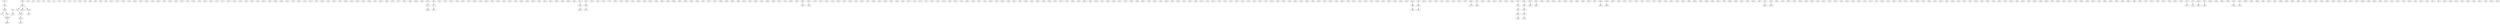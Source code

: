 digraph adj {
graph [k=96]
edge [d=-95]
"32+" [l=107]
"32-" [l=107]
"140+" [l=234]
"140-" [l=234]
"275+" [l=105]
"275-" [l=105]
"331+" [l=175]
"331-" [l=175]
"394+" [l=153]
"394-" [l=153]
"514+" [l=109]
"514-" [l=109]
"517+" [l=105]
"517-" [l=105]
"520+" [l=106]
"520-" [l=106]
"860+" [l=254]
"860-" [l=254]
"909+" [l=146]
"909-" [l=146]
"1221+" [l=191]
"1221-" [l=191]
"1326+" [l=137]
"1326-" [l=137]
"1382+" [l=725]
"1382-" [l=725]
"1455+" [l=209]
"1455-" [l=209]
"1492+" [l=190]
"1492-" [l=190]
"1593+" [l=213]
"1593-" [l=213]
"1735+" [l=264]
"1735-" [l=264]
"1785+" [l=315]
"1785-" [l=315]
"1861+" [l=146]
"1861-" [l=146]
"1917+" [l=295]
"1917-" [l=295]
"1925+" [l=381]
"1925-" [l=381]
"1978+" [l=191]
"1978-" [l=191]
"2013+" [l=191]
"2013-" [l=191]
"2046+" [l=285]
"2046-" [l=285]
"2060+" [l=191]
"2060-" [l=191]
"2133+" [l=188]
"2133-" [l=188]
"2183+" [l=239]
"2183-" [l=239]
"2207+" [l=190]
"2207-" [l=190]
"2245+" [l=181]
"2245-" [l=181]
"2253+" [l=541]
"2253-" [l=541]
"2267+" [l=192]
"2267-" [l=192]
"2280+" [l=269]
"2280-" [l=269]
"2304+" [l=191]
"2304-" [l=191]
"2345+" [l=150]
"2345-" [l=150]
"2369+" [l=146]
"2369-" [l=146]
"2377+" [l=167]
"2377-" [l=167]
"2395+" [l=281]
"2395-" [l=281]
"2409+" [l=129]
"2409-" [l=129]
"2477+" [l=401]
"2477-" [l=401]
"2511+" [l=150]
"2511-" [l=150]
"2525+" [l=189]
"2525-" [l=189]
"2578+" [l=204]
"2578-" [l=204]
"2590+" [l=112]
"2590-" [l=112]
"2602+" [l=112]
"2602-" [l=112]
"2618+" [l=192]
"2618-" [l=192]
"2641+" [l=191]
"2641-" [l=191]
"2644+" [l=196]
"2644-" [l=196]
"2645+" [l=137]
"2645-" [l=137]
"2651+" [l=168]
"2651-" [l=168]
"2669+" [l=191]
"2669-" [l=191]
"2690+" [l=192]
"2690-" [l=192]
"2696+" [l=310]
"2696-" [l=310]
"2749+" [l=191]
"2749-" [l=191]
"2779+" [l=155]
"2779-" [l=155]
"2784+" [l=191]
"2784-" [l=191]
"2837+" [l=228]
"2837-" [l=228]
"2844+" [l=191]
"2844-" [l=191]
"2865+" [l=123]
"2865-" [l=123]
"2886+" [l=121]
"2886-" [l=121]
"2888+" [l=194]
"2888-" [l=194]
"2909+" [l=189]
"2909-" [l=189]
"2925+" [l=133]
"2925-" [l=133]
"2972+" [l=191]
"2972-" [l=191]
"2980+" [l=303]
"2980-" [l=303]
"2996+" [l=280]
"2996-" [l=280]
"3025+" [l=191]
"3025-" [l=191]
"3043+" [l=131]
"3043-" [l=131]
"3046+" [l=191]
"3046-" [l=191]
"3072+" [l=127]
"3072-" [l=127]
"3083+" [l=267]
"3083-" [l=267]
"3084+" [l=147]
"3084-" [l=147]
"3113+" [l=110]
"3113-" [l=110]
"3118+" [l=128]
"3118-" [l=128]
"3139+" [l=138]
"3139-" [l=138]
"3150+" [l=138]
"3150-" [l=138]
"3159+" [l=203]
"3159-" [l=203]
"3180+" [l=140]
"3180-" [l=140]
"3190+" [l=150]
"3190-" [l=150]
"3206+" [l=205]
"3206-" [l=205]
"3213+" [l=134]
"3213-" [l=134]
"3217+" [l=152]
"3217-" [l=152]
"3221+" [l=118]
"3221-" [l=118]
"3228+" [l=191]
"3228-" [l=191]
"3231+" [l=193]
"3231-" [l=193]
"3260+" [l=127]
"3260-" [l=127]
"3261+" [l=109]
"3261-" [l=109]
"3265+" [l=172]
"3265-" [l=172]
"3266+" [l=122]
"3266-" [l=122]
"3267+" [l=173]
"3267-" [l=173]
"3268+" [l=132]
"3268-" [l=132]
"3269+" [l=191]
"3269-" [l=191]
"3278+" [l=123]
"3278-" [l=123]
"3279+" [l=128]
"3279-" [l=128]
"3284+" [l=140]
"3284-" [l=140]
"3289+" [l=128]
"3289-" [l=128]
"3292+" [l=138]
"3292-" [l=138]
"3294+" [l=150]
"3294-" [l=150]
"3297+" [l=128]
"3297-" [l=128]
"3299+" [l=158]
"3299-" [l=158]
"3300+" [l=127]
"3300-" [l=127]
"3303+" [l=116]
"3303-" [l=116]
"3304+" [l=123]
"3304-" [l=123]
"3305+" [l=138]
"3305-" [l=138]
"3306+" [l=190]
"3306-" [l=190]
"3310+" [l=113]
"3310-" [l=113]
"3312+" [l=113]
"3312-" [l=113]
"3313+" [l=127]
"3313-" [l=127]
"3314+" [l=151]
"3314-" [l=151]
"3316+" [l=127]
"3316-" [l=127]
"3317+" [l=127]
"3317-" [l=127]
"3323+" [l=102]
"3323-" [l=102]
"3325+" [l=123]
"3325-" [l=123]
"3326+" [l=149]
"3326-" [l=149]
"3369+" [l=798]
"3369-" [l=798]
"3370+" [l=651]
"3370-" [l=651]
"3381+" [l=435]
"3381-" [l=435]
"3382+" [l=244]
"3382-" [l=244]
"3387+" [l=4413]
"3387-" [l=4413]
"3396+" [l=180]
"3396-" [l=180]
"3419+" [l=205]
"3419-" [l=205]
"3423+" [l=225]
"3423-" [l=225]
"3429+" [l=125]
"3429-" [l=125]
"3435+" [l=144]
"3435-" [l=144]
"3437+" [l=237]
"3437-" [l=237]
"3443+" [l=147]
"3443-" [l=147]
"3444+" [l=8050]
"3444-" [l=8050]
"3452+" [l=173]
"3452-" [l=173]
"3474+" [l=9772]
"3474-" [l=9772]
"3502+" [l=108]
"3502-" [l=108]
"3535+" [l=4873]
"3535-" [l=4873]
"3540+" [l=13573]
"3540-" [l=13573]
"3547+" [l=302]
"3547-" [l=302]
"3573+" [l=16124]
"3573-" [l=16124]
"3585+" [l=7129]
"3585-" [l=7129]
"3591+" [l=787]
"3591-" [l=787]
"3612+" [l=407]
"3612-" [l=407]
"3622+" [l=425]
"3622-" [l=425]
"3635+" [l=239]
"3635-" [l=239]
"3649+" [l=422]
"3649-" [l=422]
"3651+" [l=4227]
"3651-" [l=4227]
"3682+" [l=3179]
"3682-" [l=3179]
"3683+" [l=332]
"3683-" [l=332]
"3687+" [l=272]
"3687-" [l=272]
"3698+" [l=539]
"3698-" [l=539]
"3699+" [l=200]
"3699-" [l=200]
"3732+" [l=295]
"3732-" [l=295]
"3743+" [l=196]
"3743-" [l=196]
"3753+" [l=111]
"3753-" [l=111]
"3763+" [l=660]
"3763-" [l=660]
"3764+" [l=1499]
"3764-" [l=1499]
"3766+" [l=616]
"3766-" [l=616]
"3890+" [l=4241]
"3890-" [l=4241]
"3891+" [l=44762]
"3891-" [l=44762]
"3893+" [l=7275]
"3893-" [l=7275]
"3894+" [l=4318]
"3894-" [l=4318]
"3896+" [l=27189]
"3896-" [l=27189]
"3897+" [l=27611]
"3897-" [l=27611]
"3898+" [l=3683]
"3898-" [l=3683]
"3901+" [l=8790]
"3901-" [l=8790]
"3902+" [l=46071]
"3902-" [l=46071]
"3903+" [l=20128]
"3903-" [l=20128]
"3904+" [l=4056]
"3904-" [l=4056]
"3905+" [l=2000]
"3905-" [l=2000]
"3907+" [l=43008]
"3907-" [l=43008]
"3908+" [l=78661]
"3908-" [l=78661]
"3909+" [l=25906]
"3909-" [l=25906]
"3910+" [l=87429]
"3910-" [l=87429]
"3911+" [l=2857]
"3911-" [l=2857]
"3913+" [l=41006]
"3913-" [l=41006]
"3914+" [l=101802]
"3914-" [l=101802]
"3915+" [l=40607]
"3915-" [l=40607]
"3916+" [l=16623]
"3916-" [l=16623]
"3917+" [l=10642]
"3917-" [l=10642]
"3919+" [l=87067]
"3919-" [l=87067]
"3920+" [l=12288]
"3920-" [l=12288]
"3921+" [l=1216]
"3921-" [l=1216]
"3923+" [l=169918]
"3923-" [l=169918]
"3924+" [l=26003]
"3924-" [l=26003]
"3925+" [l=2423]
"3925-" [l=2423]
"3926+" [l=3667]
"3926-" [l=3667]
"3927+" [l=48458]
"3927-" [l=48458]
"3929+" [l=17115]
"3929-" [l=17115]
"3932+" [l=19080]
"3932-" [l=19080]
"3933+" [l=91699]
"3933-" [l=91699]
"3934+" [l=55775]
"3934-" [l=55775]
"3935+" [l=115979]
"3935-" [l=115979]
"3938+" [l=19338]
"3938-" [l=19338]
"3939+" [l=4796]
"3939-" [l=4796]
"3940+" [l=48557]
"3940-" [l=48557]
"3942+" [l=7907]
"3942-" [l=7907]
"3945+" [l=61657]
"3945-" [l=61657]
"3946+" [l=5106]
"3946-" [l=5106]
"3949+" [l=114063]
"3949-" [l=114063]
"3959+" [l=30351]
"3959-" [l=30351]
"3960+" [l=33225]
"3960-" [l=33225]
"3961+" [l=54430]
"3961-" [l=54430]
"3964+" [l=152508]
"3964-" [l=152508]
"3965+" [l=114465]
"3965-" [l=114465]
"3966+" [l=29064]
"3966-" [l=29064]
"3967+" [l=8281]
"3967-" [l=8281]
"3969+" [l=20434]
"3969-" [l=20434]
"3970+" [l=36519]
"3970-" [l=36519]
"3972+" [l=5400]
"3972-" [l=5400]
"3974+" [l=115289]
"3974-" [l=115289]
"3975+" [l=3454]
"3975-" [l=3454]
"3977+" [l=10645]
"3977-" [l=10645]
"3981+" [l=20102]
"3981-" [l=20102]
"3983+" [l=20822]
"3983-" [l=20822]
"3985+" [l=12350]
"3985-" [l=12350]
"3986+" [l=25595]
"3986-" [l=25595]
"3987+" [l=15624]
"3987-" [l=15624]
"3989+" [l=6238]
"3989-" [l=6238]
"3990+" [l=17306]
"3990-" [l=17306]
"3991+" [l=35193]
"3991-" [l=35193]
"3996+" [l=50171]
"3996-" [l=50171]
"3997+" [l=29879]
"3997-" [l=29879]
"3999+" [l=15907]
"3999-" [l=15907]
"4002+" [l=1707]
"4002-" [l=1707]
"4003+" [l=16616]
"4003-" [l=16616]
"4004+" [l=21994]
"4004-" [l=21994]
"4005+" [l=9536]
"4005-" [l=9536]
"4006+" [l=9361]
"4006-" [l=9361]
"4007+" [l=7971]
"4007-" [l=7971]
"4008+" [l=13203]
"4008-" [l=13203]
"4009+" [l=14018]
"4009-" [l=14018]
"4010+" [l=111528]
"4010-" [l=111528]
"4011+" [l=106077]
"4011-" [l=106077]
"4012+" [l=17296]
"4012-" [l=17296]
"4013+" [l=32333]
"4013-" [l=32333]
"4014+" [l=16306]
"4014-" [l=16306]
"4015+" [l=131694]
"4015-" [l=131694]
"4017+" [l=21859]
"4017-" [l=21859]
"4018+" [l=8345]
"4018-" [l=8345]
"4019+" [l=79928]
"4019-" [l=79928]
"4020+" [l=1873]
"4020-" [l=1873]
"4021+" [l=99084]
"4021-" [l=99084]
"4022+" [l=174746]
"4022-" [l=174746]
"4023+" [l=92964]
"4023-" [l=92964]
"4024+" [l=93668]
"4024-" [l=93668]
"32+" -> "3905-" [d=-57 e=9.6 n=325]
"32-" -> "3396+" [d=-62]
"394-" -> "3443-" [d=-69]
"2267+" -> "3396+"
"2267-" -> "3905-" [d=-81 e=43.2 n=16]
"2477+" -> "3960+" [d=-95 e=0.0 n=39]
"2477-" -> "3916-" [d=-95 e=0.0 n=37]
"2696+" -> "3540+" [d=-156 e=36.9 n=22]
"2696-" -> "4011-" [d=-129 e=44.7 n=15]
"3084+" -> "4002-" [d=-95 e=0.0 n=16]
"3396+" -> "3502+" [d=-83]
"3396-" -> "32+" [d=-62]
"3396-" -> "2267-"
"3437+" -> "3502-" [d=-32]
"3443+" -> "394+" [d=-69]
"3443-" -> "3905-" [d=-117 e=8.6 n=404]
"3444+" -> "3986-" [d=-327 e=41.9 n=17]
"3502+" -> "3437-" [d=-32]
"3502-" -> "3396-" [d=-83]
"3540-" -> "2696-" [d=-156 e=36.9 n=22]
"3573-" -> "3946-" [d=-231 e=44.7 n=15]
"3622+" -> "3764-" [d=303 e=303.0 n=0]
"3635+" -> "3997+" [d=-95 e=0.0 n=41]
"3698+" -> "3969-" [d=-267 e=34.6 n=25]
"3764+" -> "3622-" [d=303 e=303.0 n=0]
"3764-" -> "3766-" [d=113 e=113.0 n=0]
"3766+" -> "3764+" [d=113 e=113.0 n=0]
"3766-" -> "3908+" [d=55 e=55.0 n=0]
"3890-" -> "3905+" [d=-1893 e=30.6 n=32]
"3903-" -> "3975+" [d=-314 e=25.5 n=46]
"3905+" -> "32-" [d=-57 e=9.6 n=325]
"3905+" -> "2267+" [d=-81 e=43.2 n=16]
"3905+" -> "3443+" [d=-117 e=8.6 n=404]
"3905-" -> "3890+" [d=-1893 e=30.6 n=32]
"3908+" -> "3949-" [d=-78324 e=27.3 n=40]
"3908-" -> "3766+" [d=55 e=55.0 n=0]
"3916+" -> "2477+" [d=-95 e=0.0 n=37]
"3945-" -> "3986+" [d=-312 e=44.7 n=15]
"3946+" -> "3573+" [d=-231 e=44.7 n=15]
"3949+" -> "3908-" [d=-78324 e=27.3 n=40]
"3960-" -> "2477-" [d=-95 e=0.0 n=39]
"3969+" -> "3698-" [d=-267 e=34.6 n=25]
"3975-" -> "3903+" [d=-314 e=25.5 n=46]
"3977-" -> "4021-" [d=-10495 e=41.9 n=17]
"3981-" -> "4010-" [d=-320 e=41.9 n=17]
"3986+" -> "3444-" [d=-327 e=41.9 n=17]
"3986-" -> "3945+" [d=-312 e=44.7 n=15]
"3987-" -> "4024-" [d=-95 e=0.0 n=28]
"3997-" -> "3635-" [d=-95 e=0.0 n=41]
"4002+" -> "3084-" [d=-95 e=0.0 n=16]
"4010+" -> "3981+" [d=-320 e=41.9 n=17]
"4011+" -> "2696+" [d=-129 e=44.7 n=15]
"4021+" -> "3977+" [d=-10495 e=41.9 n=17]
"4024+" -> "3987+" [d=-95 e=0.0 n=28]
}
